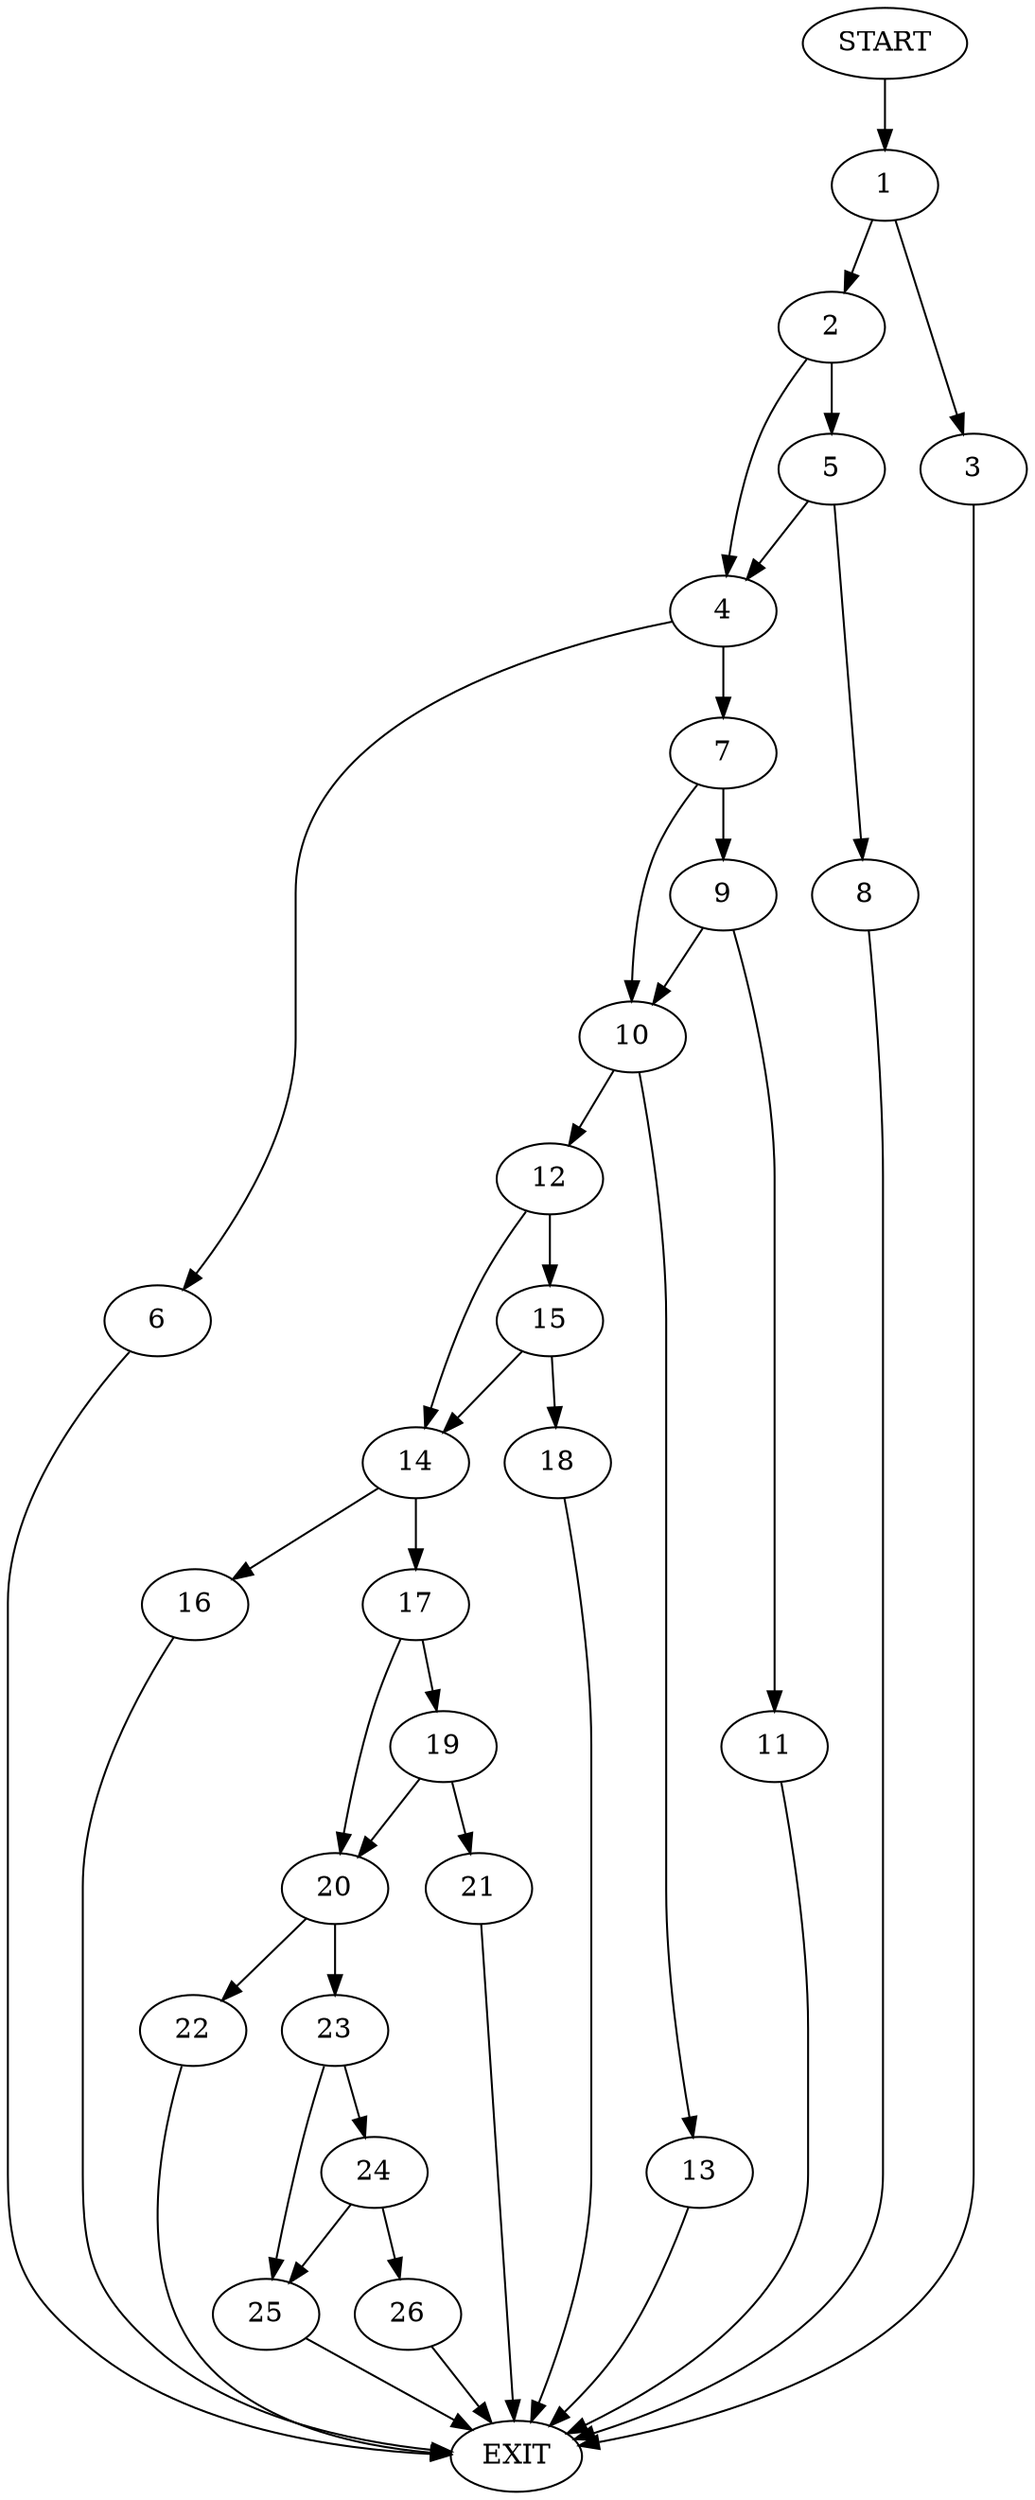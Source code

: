 digraph {
0 [label="START"]
27 [label="EXIT"]
0 -> 1
1 -> 2
1 -> 3
3 -> 27
2 -> 4
2 -> 5
4 -> 6
4 -> 7
5 -> 4
5 -> 8
8 -> 27
6 -> 27
7 -> 9
7 -> 10
9 -> 11
9 -> 10
10 -> 12
10 -> 13
11 -> 27
13 -> 27
12 -> 14
12 -> 15
14 -> 16
14 -> 17
15 -> 14
15 -> 18
18 -> 27
17 -> 19
17 -> 20
16 -> 27
19 -> 21
19 -> 20
20 -> 22
20 -> 23
21 -> 27
22 -> 27
23 -> 24
23 -> 25
24 -> 26
24 -> 25
25 -> 27
26 -> 27
}
